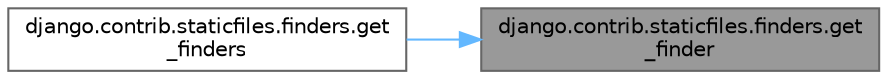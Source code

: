 digraph "django.contrib.staticfiles.finders.get_finder"
{
 // LATEX_PDF_SIZE
  bgcolor="transparent";
  edge [fontname=Helvetica,fontsize=10,labelfontname=Helvetica,labelfontsize=10];
  node [fontname=Helvetica,fontsize=10,shape=box,height=0.2,width=0.4];
  rankdir="RL";
  Node1 [id="Node000001",label="django.contrib.staticfiles.finders.get\l_finder",height=0.2,width=0.4,color="gray40", fillcolor="grey60", style="filled", fontcolor="black",tooltip=" "];
  Node1 -> Node2 [id="edge1_Node000001_Node000002",dir="back",color="steelblue1",style="solid",tooltip=" "];
  Node2 [id="Node000002",label="django.contrib.staticfiles.finders.get\l_finders",height=0.2,width=0.4,color="grey40", fillcolor="white", style="filled",URL="$namespacedjango_1_1contrib_1_1staticfiles_1_1finders.html#ab40d442f84ce029e42a53539ab0743ed",tooltip=" "];
}
